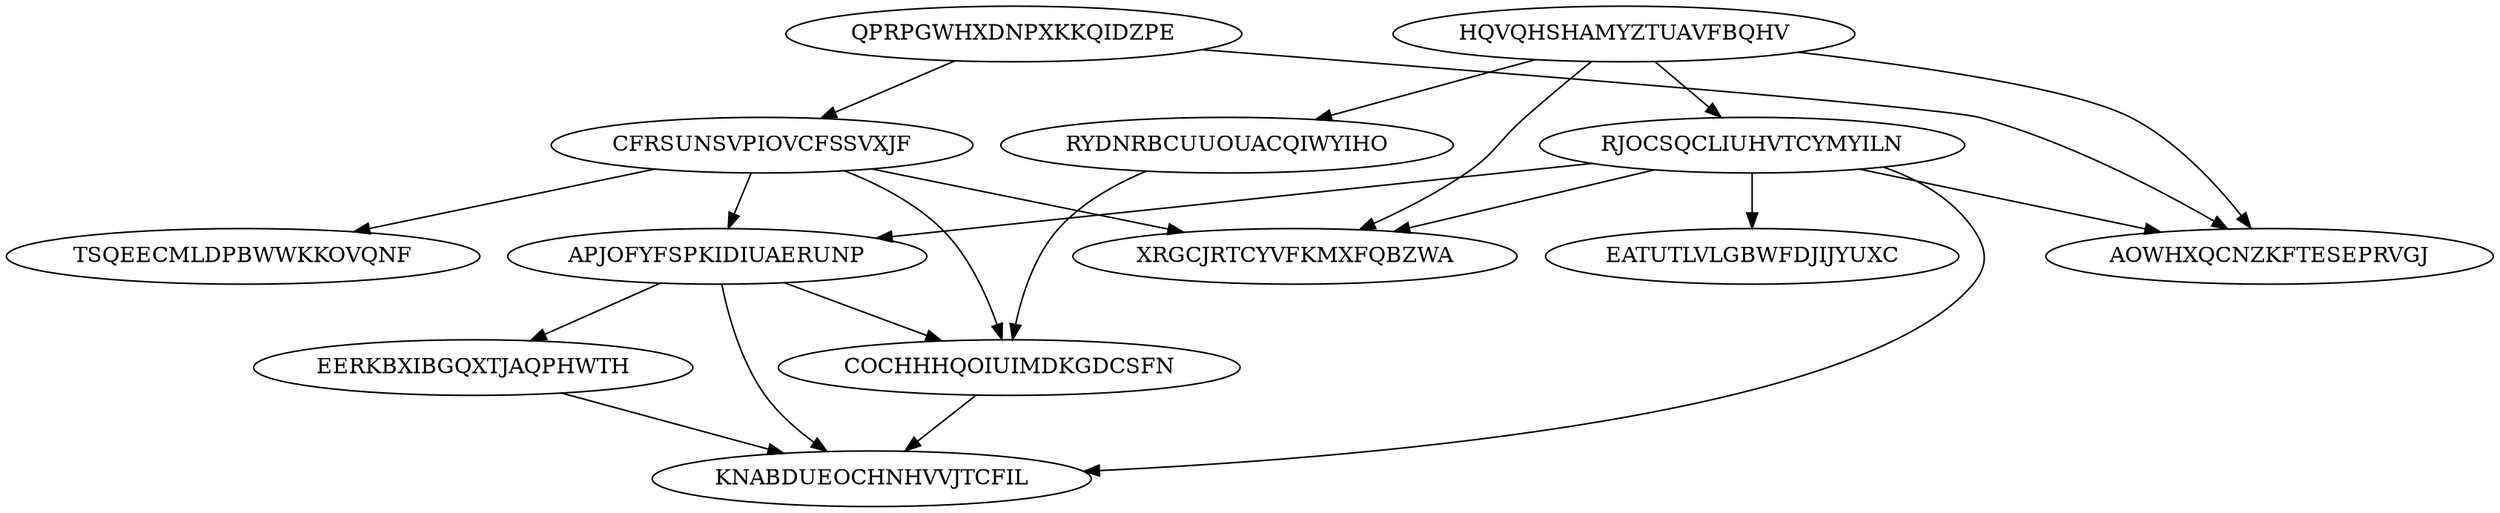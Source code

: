 digraph N13M21 {
	QPRPGWHXDNPXKKQIDZPE	[Weight=15];
	CFRSUNSVPIOVCFSSVXJF	[Weight=13];
	HQVQHSHAMYZTUAVFBQHV	[Weight=11];
	RJOCSQCLIUHVTCYMYILN	[Weight=17];
	RYDNRBCUUOUACQIWYIHO	[Weight=12];
	APJOFYFSPKIDIUAERUNP	[Weight=19];
	TSQEECMLDPBWWKKOVQNF	[Weight=19];
	EATUTLVLGBWFDJIJYUXC	[Weight=11];
	COCHHHQOIUIMDKGDCSFN	[Weight=14];
	XRGCJRTCYVFKMXFQBZWA	[Weight=16];
	EERKBXIBGQXTJAQPHWTH	[Weight=10];
	AOWHXQCNZKFTESEPRVGJ	[Weight=16];
	KNABDUEOCHNHVVJTCFIL	[Weight=13];
	CFRSUNSVPIOVCFSSVXJF -> XRGCJRTCYVFKMXFQBZWA [Weight=20];
	QPRPGWHXDNPXKKQIDZPE -> CFRSUNSVPIOVCFSSVXJF [Weight=17];
	APJOFYFSPKIDIUAERUNP -> KNABDUEOCHNHVVJTCFIL [Weight=20];
	COCHHHQOIUIMDKGDCSFN -> KNABDUEOCHNHVVJTCFIL [Weight=19];
	RJOCSQCLIUHVTCYMYILN -> AOWHXQCNZKFTESEPRVGJ [Weight=10];
	RJOCSQCLIUHVTCYMYILN -> EATUTLVLGBWFDJIJYUXC [Weight=16];
	RYDNRBCUUOUACQIWYIHO -> COCHHHQOIUIMDKGDCSFN [Weight=11];
	CFRSUNSVPIOVCFSSVXJF -> COCHHHQOIUIMDKGDCSFN [Weight=17];
	APJOFYFSPKIDIUAERUNP -> EERKBXIBGQXTJAQPHWTH [Weight=15];
	QPRPGWHXDNPXKKQIDZPE -> AOWHXQCNZKFTESEPRVGJ [Weight=17];
	CFRSUNSVPIOVCFSSVXJF -> TSQEECMLDPBWWKKOVQNF [Weight=10];
	HQVQHSHAMYZTUAVFBQHV -> RJOCSQCLIUHVTCYMYILN [Weight=13];
	APJOFYFSPKIDIUAERUNP -> COCHHHQOIUIMDKGDCSFN [Weight=19];
	HQVQHSHAMYZTUAVFBQHV -> XRGCJRTCYVFKMXFQBZWA [Weight=18];
	CFRSUNSVPIOVCFSSVXJF -> APJOFYFSPKIDIUAERUNP [Weight=11];
	HQVQHSHAMYZTUAVFBQHV -> RYDNRBCUUOUACQIWYIHO [Weight=16];
	HQVQHSHAMYZTUAVFBQHV -> AOWHXQCNZKFTESEPRVGJ [Weight=19];
	RJOCSQCLIUHVTCYMYILN -> KNABDUEOCHNHVVJTCFIL [Weight=17];
	RJOCSQCLIUHVTCYMYILN -> APJOFYFSPKIDIUAERUNP [Weight=12];
	EERKBXIBGQXTJAQPHWTH -> KNABDUEOCHNHVVJTCFIL [Weight=10];
	RJOCSQCLIUHVTCYMYILN -> XRGCJRTCYVFKMXFQBZWA [Weight=10];
}
